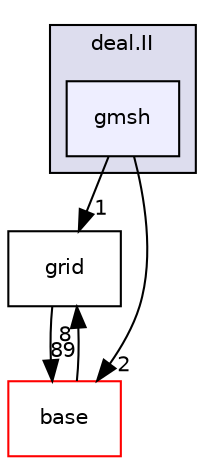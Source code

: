 digraph "include/deal.II/gmsh" {
  compound=true
  node [ fontsize="10", fontname="Helvetica"];
  edge [ labelfontsize="10", labelfontname="Helvetica"];
  subgraph clusterdir_ee90d91a514b839c31faec7a1d916f67 {
    graph [ bgcolor="#ddddee", pencolor="black", label="deal.II" fontname="Helvetica", fontsize="10", URL="dir_ee90d91a514b839c31faec7a1d916f67.html"]
  dir_9e864bf130e34543346145583bfcac26 [shape=box, label="gmsh", style="filled", fillcolor="#eeeeff", pencolor="black", URL="dir_9e864bf130e34543346145583bfcac26.html"];
  }
  dir_a933ab6cde53f9fa4d29dc295cb0ac5f [shape=box label="grid" URL="dir_a933ab6cde53f9fa4d29dc295cb0ac5f.html"];
  dir_90a2ad6518b731f1dc196d14153b8b6b [shape=box label="base" fillcolor="white" style="filled" color="red" URL="dir_90a2ad6518b731f1dc196d14153b8b6b.html"];
  dir_a933ab6cde53f9fa4d29dc295cb0ac5f->dir_90a2ad6518b731f1dc196d14153b8b6b [headlabel="89", labeldistance=1.5 headhref="dir_000019_000010.html"];
  dir_9e864bf130e34543346145583bfcac26->dir_a933ab6cde53f9fa4d29dc295cb0ac5f [headlabel="1", labeldistance=1.5 headhref="dir_000025_000019.html"];
  dir_9e864bf130e34543346145583bfcac26->dir_90a2ad6518b731f1dc196d14153b8b6b [headlabel="2", labeldistance=1.5 headhref="dir_000025_000010.html"];
  dir_90a2ad6518b731f1dc196d14153b8b6b->dir_a933ab6cde53f9fa4d29dc295cb0ac5f [headlabel="8", labeldistance=1.5 headhref="dir_000010_000019.html"];
}
